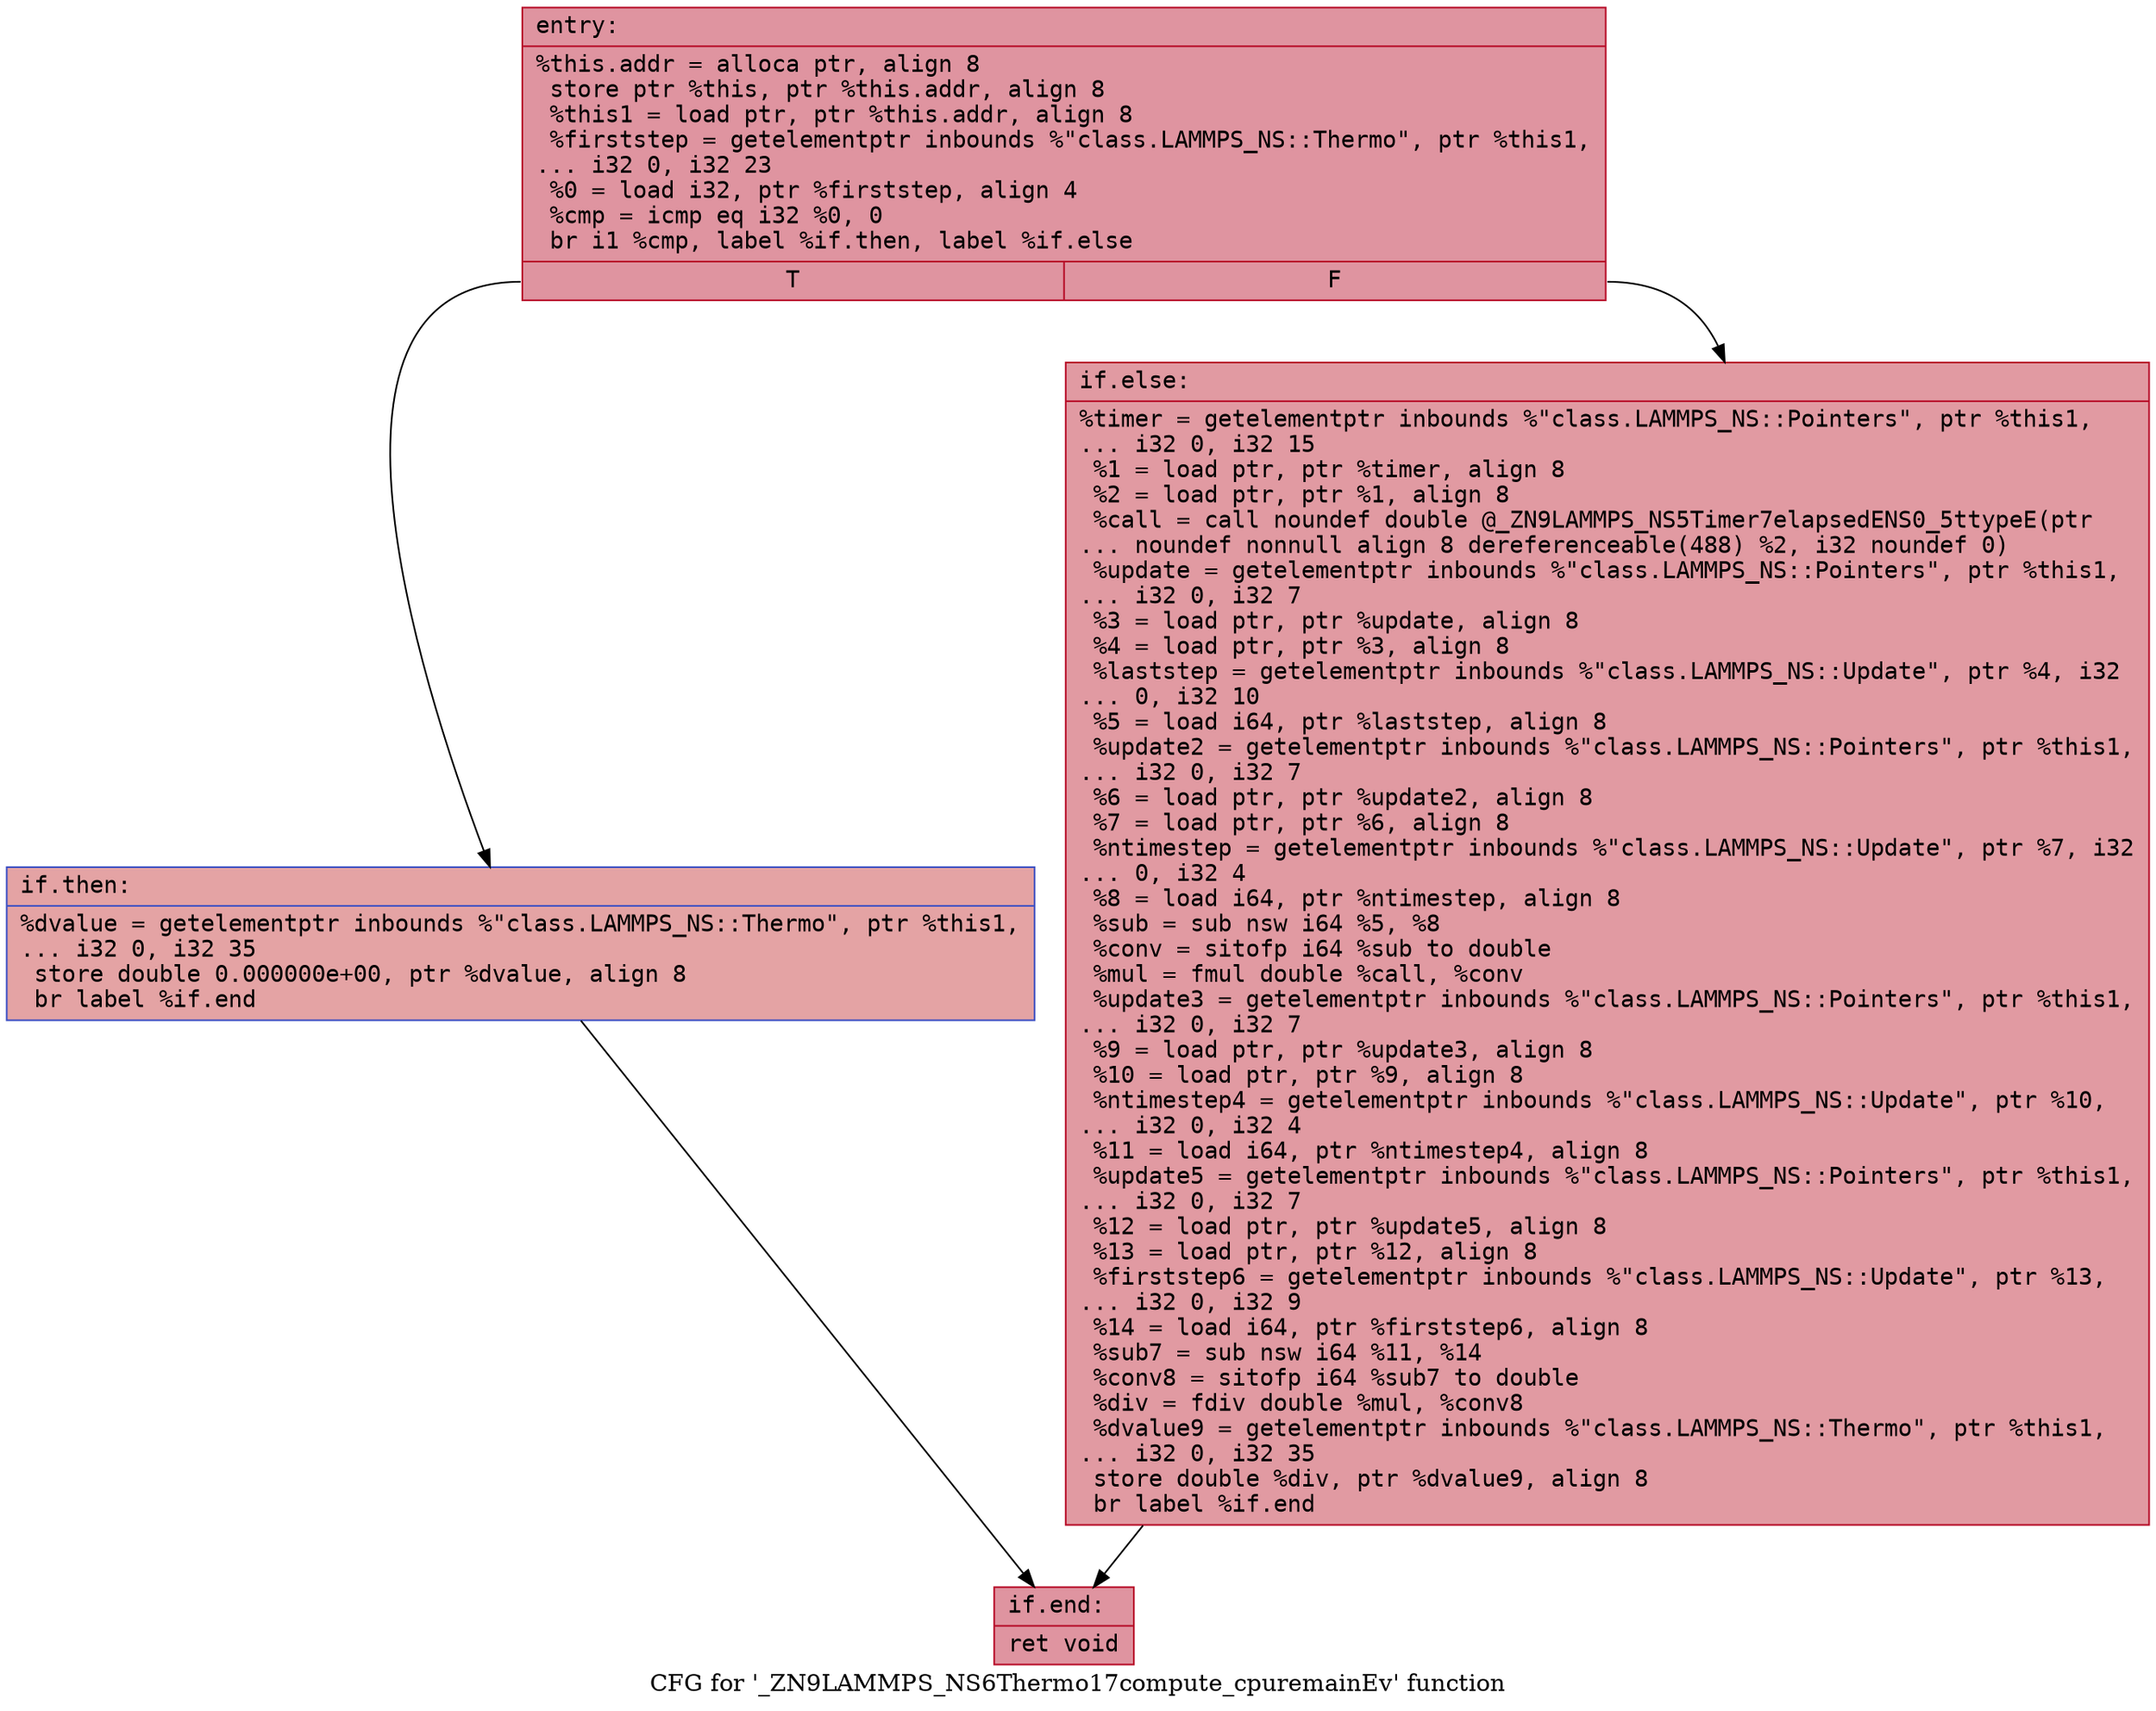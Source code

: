 digraph "CFG for '_ZN9LAMMPS_NS6Thermo17compute_cpuremainEv' function" {
	label="CFG for '_ZN9LAMMPS_NS6Thermo17compute_cpuremainEv' function";

	Node0x55bd402a9db0 [shape=record,color="#b70d28ff", style=filled, fillcolor="#b70d2870" fontname="Courier",label="{entry:\l|  %this.addr = alloca ptr, align 8\l  store ptr %this, ptr %this.addr, align 8\l  %this1 = load ptr, ptr %this.addr, align 8\l  %firststep = getelementptr inbounds %\"class.LAMMPS_NS::Thermo\", ptr %this1,\l... i32 0, i32 23\l  %0 = load i32, ptr %firststep, align 4\l  %cmp = icmp eq i32 %0, 0\l  br i1 %cmp, label %if.then, label %if.else\l|{<s0>T|<s1>F}}"];
	Node0x55bd402a9db0:s0 -> Node0x55bd402aa170[tooltip="entry -> if.then\nProbability 37.50%" ];
	Node0x55bd402a9db0:s1 -> Node0x55bd402aa1e0[tooltip="entry -> if.else\nProbability 62.50%" ];
	Node0x55bd402aa170 [shape=record,color="#3d50c3ff", style=filled, fillcolor="#c32e3170" fontname="Courier",label="{if.then:\l|  %dvalue = getelementptr inbounds %\"class.LAMMPS_NS::Thermo\", ptr %this1,\l... i32 0, i32 35\l  store double 0.000000e+00, ptr %dvalue, align 8\l  br label %if.end\l}"];
	Node0x55bd402aa170 -> Node0x55bd402aa480[tooltip="if.then -> if.end\nProbability 100.00%" ];
	Node0x55bd402aa1e0 [shape=record,color="#b70d28ff", style=filled, fillcolor="#bb1b2c70" fontname="Courier",label="{if.else:\l|  %timer = getelementptr inbounds %\"class.LAMMPS_NS::Pointers\", ptr %this1,\l... i32 0, i32 15\l  %1 = load ptr, ptr %timer, align 8\l  %2 = load ptr, ptr %1, align 8\l  %call = call noundef double @_ZN9LAMMPS_NS5Timer7elapsedENS0_5ttypeE(ptr\l... noundef nonnull align 8 dereferenceable(488) %2, i32 noundef 0)\l  %update = getelementptr inbounds %\"class.LAMMPS_NS::Pointers\", ptr %this1,\l... i32 0, i32 7\l  %3 = load ptr, ptr %update, align 8\l  %4 = load ptr, ptr %3, align 8\l  %laststep = getelementptr inbounds %\"class.LAMMPS_NS::Update\", ptr %4, i32\l... 0, i32 10\l  %5 = load i64, ptr %laststep, align 8\l  %update2 = getelementptr inbounds %\"class.LAMMPS_NS::Pointers\", ptr %this1,\l... i32 0, i32 7\l  %6 = load ptr, ptr %update2, align 8\l  %7 = load ptr, ptr %6, align 8\l  %ntimestep = getelementptr inbounds %\"class.LAMMPS_NS::Update\", ptr %7, i32\l... 0, i32 4\l  %8 = load i64, ptr %ntimestep, align 8\l  %sub = sub nsw i64 %5, %8\l  %conv = sitofp i64 %sub to double\l  %mul = fmul double %call, %conv\l  %update3 = getelementptr inbounds %\"class.LAMMPS_NS::Pointers\", ptr %this1,\l... i32 0, i32 7\l  %9 = load ptr, ptr %update3, align 8\l  %10 = load ptr, ptr %9, align 8\l  %ntimestep4 = getelementptr inbounds %\"class.LAMMPS_NS::Update\", ptr %10,\l... i32 0, i32 4\l  %11 = load i64, ptr %ntimestep4, align 8\l  %update5 = getelementptr inbounds %\"class.LAMMPS_NS::Pointers\", ptr %this1,\l... i32 0, i32 7\l  %12 = load ptr, ptr %update5, align 8\l  %13 = load ptr, ptr %12, align 8\l  %firststep6 = getelementptr inbounds %\"class.LAMMPS_NS::Update\", ptr %13,\l... i32 0, i32 9\l  %14 = load i64, ptr %firststep6, align 8\l  %sub7 = sub nsw i64 %11, %14\l  %conv8 = sitofp i64 %sub7 to double\l  %div = fdiv double %mul, %conv8\l  %dvalue9 = getelementptr inbounds %\"class.LAMMPS_NS::Thermo\", ptr %this1,\l... i32 0, i32 35\l  store double %div, ptr %dvalue9, align 8\l  br label %if.end\l}"];
	Node0x55bd402aa1e0 -> Node0x55bd402aa480[tooltip="if.else -> if.end\nProbability 100.00%" ];
	Node0x55bd402aa480 [shape=record,color="#b70d28ff", style=filled, fillcolor="#b70d2870" fontname="Courier",label="{if.end:\l|  ret void\l}"];
}
